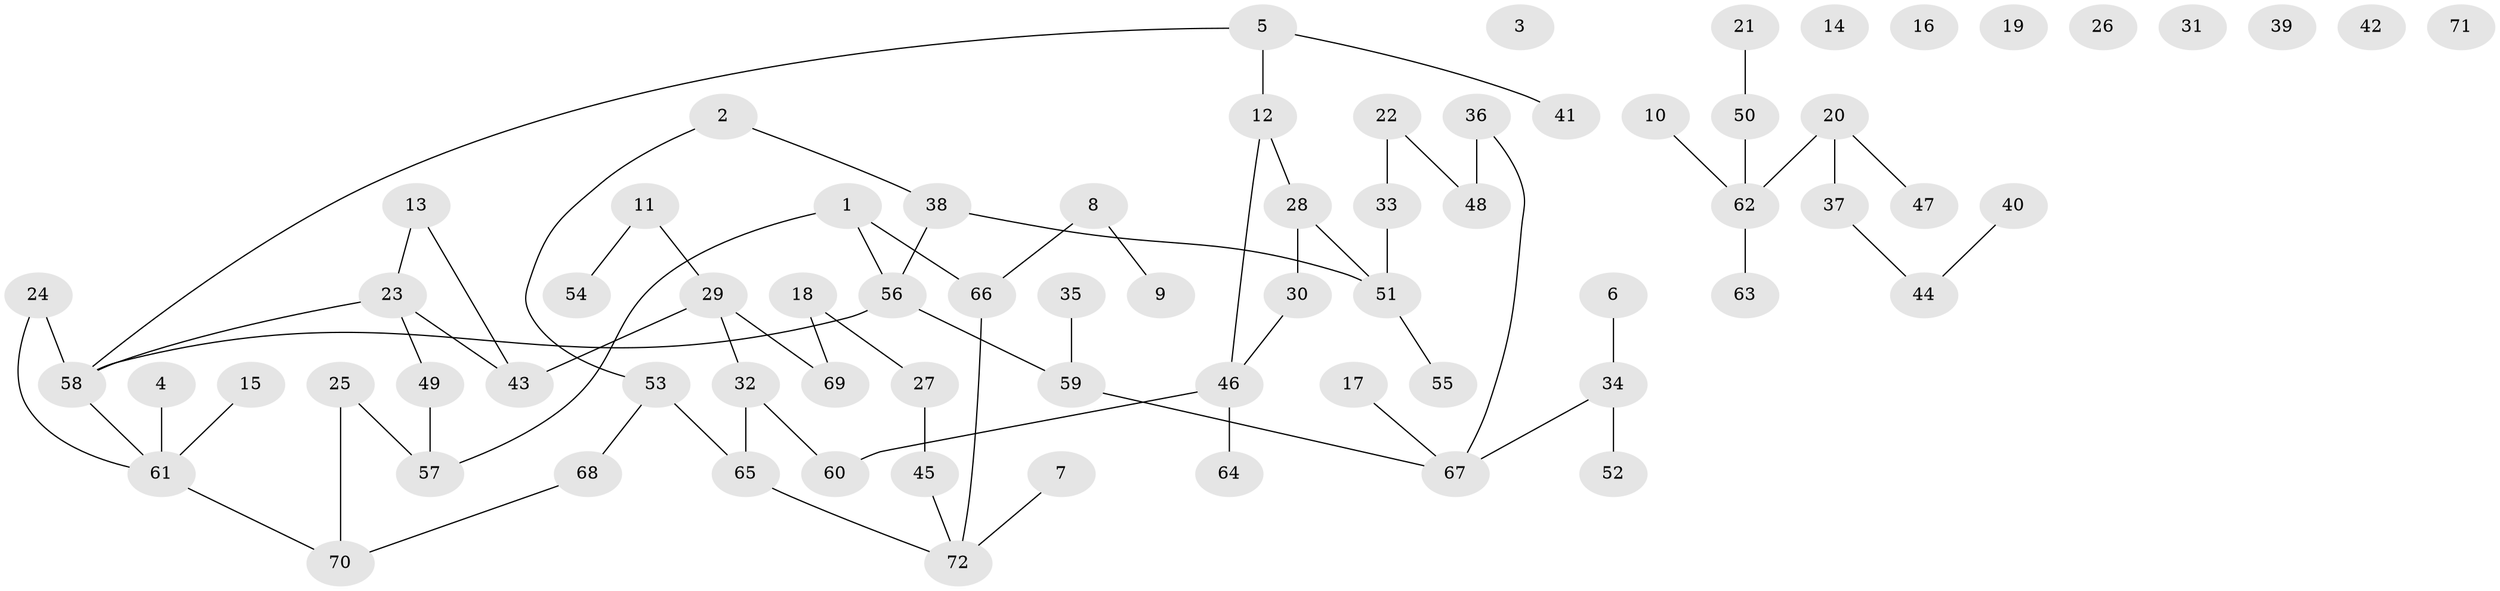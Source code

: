 // Generated by graph-tools (version 1.1) at 2025/49/03/09/25 03:49:07]
// undirected, 72 vertices, 73 edges
graph export_dot {
graph [start="1"]
  node [color=gray90,style=filled];
  1;
  2;
  3;
  4;
  5;
  6;
  7;
  8;
  9;
  10;
  11;
  12;
  13;
  14;
  15;
  16;
  17;
  18;
  19;
  20;
  21;
  22;
  23;
  24;
  25;
  26;
  27;
  28;
  29;
  30;
  31;
  32;
  33;
  34;
  35;
  36;
  37;
  38;
  39;
  40;
  41;
  42;
  43;
  44;
  45;
  46;
  47;
  48;
  49;
  50;
  51;
  52;
  53;
  54;
  55;
  56;
  57;
  58;
  59;
  60;
  61;
  62;
  63;
  64;
  65;
  66;
  67;
  68;
  69;
  70;
  71;
  72;
  1 -- 56;
  1 -- 57;
  1 -- 66;
  2 -- 38;
  2 -- 53;
  4 -- 61;
  5 -- 12;
  5 -- 41;
  5 -- 58;
  6 -- 34;
  7 -- 72;
  8 -- 9;
  8 -- 66;
  10 -- 62;
  11 -- 29;
  11 -- 54;
  12 -- 28;
  12 -- 46;
  13 -- 23;
  13 -- 43;
  15 -- 61;
  17 -- 67;
  18 -- 27;
  18 -- 69;
  20 -- 37;
  20 -- 47;
  20 -- 62;
  21 -- 50;
  22 -- 33;
  22 -- 48;
  23 -- 43;
  23 -- 49;
  23 -- 58;
  24 -- 58;
  24 -- 61;
  25 -- 57;
  25 -- 70;
  27 -- 45;
  28 -- 30;
  28 -- 51;
  29 -- 32;
  29 -- 43;
  29 -- 69;
  30 -- 46;
  32 -- 60;
  32 -- 65;
  33 -- 51;
  34 -- 52;
  34 -- 67;
  35 -- 59;
  36 -- 48;
  36 -- 67;
  37 -- 44;
  38 -- 51;
  38 -- 56;
  40 -- 44;
  45 -- 72;
  46 -- 60;
  46 -- 64;
  49 -- 57;
  50 -- 62;
  51 -- 55;
  53 -- 65;
  53 -- 68;
  56 -- 58;
  56 -- 59;
  58 -- 61;
  59 -- 67;
  61 -- 70;
  62 -- 63;
  65 -- 72;
  66 -- 72;
  68 -- 70;
}
